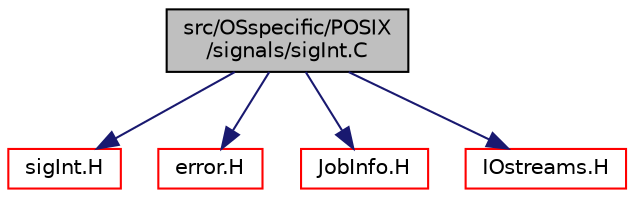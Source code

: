 digraph "src/OSspecific/POSIX/signals/sigInt.C"
{
  bgcolor="transparent";
  edge [fontname="Helvetica",fontsize="10",labelfontname="Helvetica",labelfontsize="10"];
  node [fontname="Helvetica",fontsize="10",shape=record];
  Node1 [label="src/OSspecific/POSIX\l/signals/sigInt.C",height=0.2,width=0.4,color="black", fillcolor="grey75", style="filled", fontcolor="black"];
  Node1 -> Node2 [color="midnightblue",fontsize="10",style="solid",fontname="Helvetica"];
  Node2 [label="sigInt.H",height=0.2,width=0.4,color="red",URL="$a09419.html"];
  Node1 -> Node3 [color="midnightblue",fontsize="10",style="solid",fontname="Helvetica"];
  Node3 [label="error.H",height=0.2,width=0.4,color="red",URL="$a08028.html"];
  Node1 -> Node4 [color="midnightblue",fontsize="10",style="solid",fontname="Helvetica"];
  Node4 [label="JobInfo.H",height=0.2,width=0.4,color="red",URL="$a08489.html"];
  Node1 -> Node5 [color="midnightblue",fontsize="10",style="solid",fontname="Helvetica"];
  Node5 [label="IOstreams.H",height=0.2,width=0.4,color="red",URL="$a08086.html",tooltip="Useful combination of include files which define Sin, Sout and Serr and the use of IO streams general..."];
}
